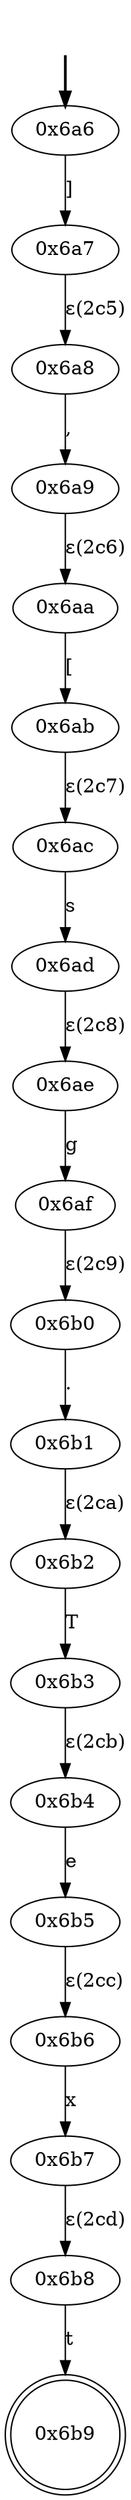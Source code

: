 digraph {
	fake [style=invisible]
	"0x6a6" [root=true]
	"0x6a7"
	"0x6a8"
	"0x6a9"
	"0x6aa"
	"0x6ab"
	"0x6ac"
	"0x6ad"
	"0x6ae"
	"0x6af"
	"0x6b0"
	"0x6b1"
	"0x6b2"
	"0x6b3"
	"0x6b4"
	"0x6b5"
	"0x6b6"
	"0x6b7"
	"0x6b8"
	"0x6b9" [shape=doublecircle]
	fake -> "0x6a6" [style=bold]
	"0x6a6" -> "0x6a7" [label="]"]
	"0x6a8" -> "0x6a9" [label=","]
	"0x6a7" -> "0x6a8" [label="ε(2c5)"]
	"0x6aa" -> "0x6ab" [label="["]
	"0x6a9" -> "0x6aa" [label="ε(2c6)"]
	"0x6ac" -> "0x6ad" [label=s]
	"0x6ab" -> "0x6ac" [label="ε(2c7)"]
	"0x6ae" -> "0x6af" [label=g]
	"0x6ad" -> "0x6ae" [label="ε(2c8)"]
	"0x6b0" -> "0x6b1" [label="."]
	"0x6af" -> "0x6b0" [label="ε(2c9)"]
	"0x6b2" -> "0x6b3" [label=T]
	"0x6b1" -> "0x6b2" [label="ε(2ca)"]
	"0x6b4" -> "0x6b5" [label=e]
	"0x6b3" -> "0x6b4" [label="ε(2cb)"]
	"0x6b6" -> "0x6b7" [label=x]
	"0x6b5" -> "0x6b6" [label="ε(2cc)"]
	"0x6b8" -> "0x6b9" [label=t]
	"0x6b7" -> "0x6b8" [label="ε(2cd)"]
}

